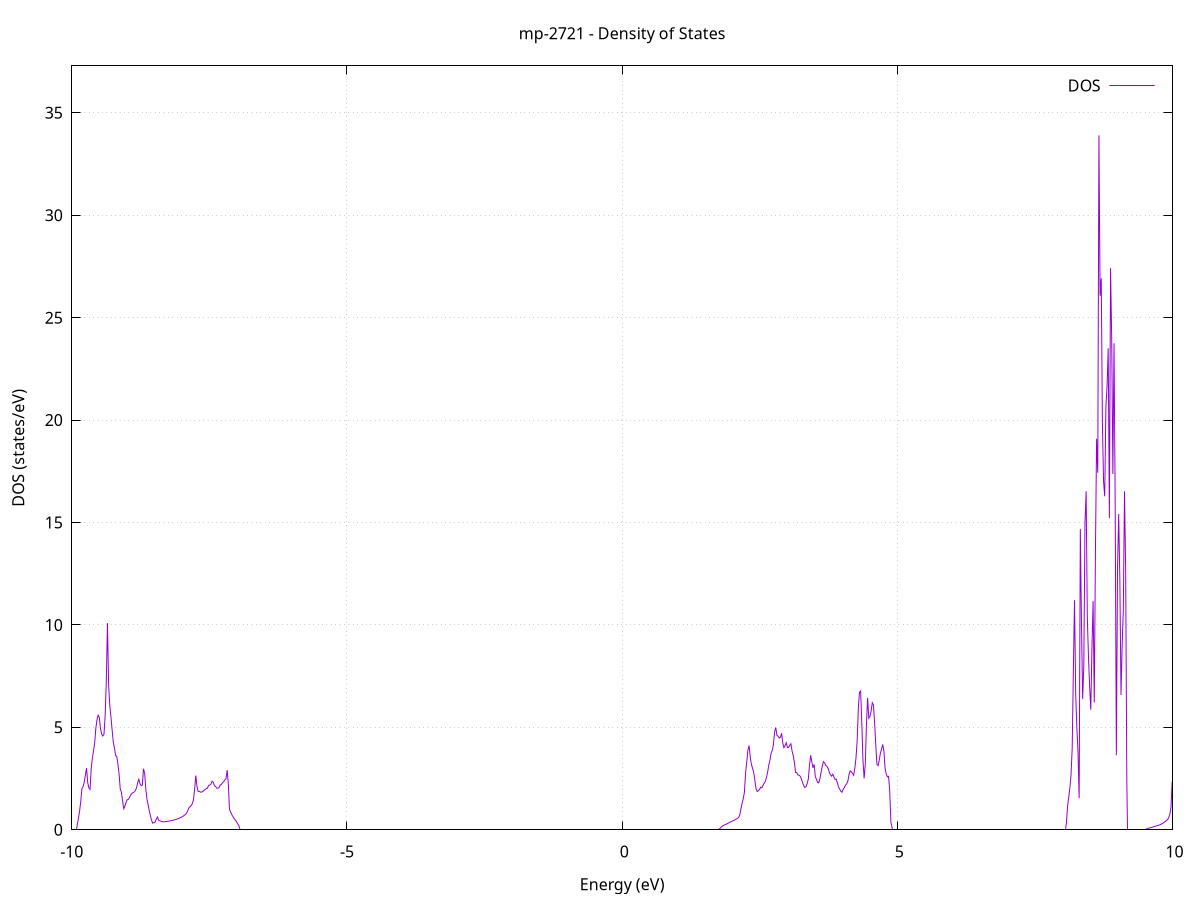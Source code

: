 set title 'mp-2721 - Density of States'
set xlabel 'Energy (eV)'
set ylabel 'DOS (states/eV)'
set grid
set xrange [-10:10]
set yrange [0:37.294]
set xzeroaxis lt -1
set terminal png size 800,600
set output 'mp-2721_dos_gnuplot.png'
plot '-' using 1:2 with lines title 'DOS'
-28.718500 0.000000
-28.697300 0.000000
-28.676200 0.000000
-28.655100 0.000000
-28.634000 0.000000
-28.612900 0.000000
-28.591700 0.000000
-28.570600 0.000000
-28.549500 0.000000
-28.528400 0.000000
-28.507300 0.000000
-28.486100 0.000000
-28.465000 0.000000
-28.443900 0.000000
-28.422800 0.000000
-28.401700 0.000000
-28.380500 0.000000
-28.359400 0.000000
-28.338300 0.000000
-28.317200 0.000000
-28.296100 0.000000
-28.274900 0.000000
-28.253800 0.000000
-28.232700 0.000000
-28.211600 0.000000
-28.190500 0.000000
-28.169300 0.000000
-28.148200 0.000000
-28.127100 0.000000
-28.106000 0.000000
-28.084900 0.000000
-28.063700 0.000000
-28.042600 0.000000
-28.021500 0.000000
-28.000400 0.000000
-27.979300 0.000000
-27.958100 0.000000
-27.937000 0.000000
-27.915900 0.000000
-27.894800 0.000000
-27.873700 0.000000
-27.852600 0.000000
-27.831400 0.000000
-27.810300 0.000000
-27.789200 0.000000
-27.768100 0.000000
-27.747000 0.000000
-27.725800 0.000000
-27.704700 0.000000
-27.683600 0.000000
-27.662500 0.000000
-27.641400 0.000000
-27.620200 0.000000
-27.599100 0.000000
-27.578000 0.000000
-27.556900 0.000000
-27.535800 0.000000
-27.514600 0.000000
-27.493500 0.000000
-27.472400 0.000000
-27.451300 0.000000
-27.430200 0.000000
-27.409000 0.000000
-27.387900 0.000000
-27.366800 0.000000
-27.345700 0.000000
-27.324600 0.000000
-27.303400 0.000000
-27.282300 0.000000
-27.261200 0.000000
-27.240100 0.000000
-27.219000 0.000000
-27.197800 0.000000
-27.176700 0.000000
-27.155600 0.000000
-27.134500 0.000000
-27.113400 0.000000
-27.092200 0.000000
-27.071100 0.000000
-27.050000 0.000000
-27.028900 0.000000
-27.007800 0.000000
-26.986600 0.000000
-26.965500 0.000000
-26.944400 0.000000
-26.923300 0.000000
-26.902200 0.000000
-26.881100 0.000000
-26.859900 0.000000
-26.838800 0.000000
-26.817700 0.000000
-26.796600 0.047100
-26.775500 0.973200
-26.754300 1.505900
-26.733200 2.031900
-26.712100 2.689300
-26.691000 3.229300
-26.669900 3.983300
-26.648700 5.198700
-26.627600 6.918100
-26.606500 10.140100
-26.585400 15.440000
-26.564300 15.684000
-26.543100 21.824300
-26.522000 0.000000
-26.500900 0.000000
-26.479800 0.000000
-26.458700 0.000000
-26.437500 0.000000
-26.416400 0.000000
-26.395300 0.000000
-26.374200 0.000000
-26.353100 0.000000
-26.331900 0.000000
-26.310800 0.000000
-26.289700 0.000000
-26.268600 0.000000
-26.247500 0.000000
-26.226300 0.000000
-26.205200 0.000000
-26.184100 0.000000
-26.163000 0.000000
-26.141900 0.000000
-26.120700 0.000000
-26.099600 0.000000
-26.078500 0.000000
-26.057400 0.000000
-26.036300 0.000000
-26.015100 0.000000
-25.994000 0.000000
-25.972900 0.000000
-25.951800 0.000000
-25.930700 0.000000
-25.909600 0.000000
-25.888400 0.000000
-25.867300 0.000000
-25.846200 0.000000
-25.825100 0.000000
-25.804000 0.000000
-25.782800 0.000000
-25.761700 0.000000
-25.740600 0.000000
-25.719500 0.000000
-25.698400 0.000000
-25.677200 0.000000
-25.656100 0.000000
-25.635000 0.000000
-25.613900 0.000000
-25.592800 0.000000
-25.571600 0.000000
-25.550500 0.000000
-25.529400 0.000000
-25.508300 0.000000
-25.487200 0.000000
-25.466000 0.000000
-25.444900 0.000000
-25.423800 0.000000
-25.402700 0.000000
-25.381600 0.000000
-25.360400 0.000000
-25.339300 0.000000
-25.318200 0.000000
-25.297100 0.000000
-25.276000 0.000000
-25.254800 0.000000
-25.233700 0.000000
-25.212600 0.000000
-25.191500 0.000000
-25.170400 0.000000
-25.149200 0.000000
-25.128100 0.000000
-25.107000 0.000000
-25.085900 0.000000
-25.064800 0.000000
-25.043600 0.000000
-25.022500 0.000000
-25.001400 0.000000
-24.980300 0.000000
-24.959200 0.000000
-24.938100 0.000000
-24.916900 0.000000
-24.895800 0.000000
-24.874700 0.000000
-24.853600 0.000000
-24.832500 0.000000
-24.811300 0.000000
-24.790200 0.000000
-24.769100 0.000000
-24.748000 0.000000
-24.726900 0.000000
-24.705700 0.000000
-24.684600 0.000000
-24.663500 0.000000
-24.642400 0.000000
-24.621300 0.000000
-24.600100 0.000000
-24.579000 0.000000
-24.557900 0.000000
-24.536800 0.000000
-24.515700 0.000000
-24.494500 0.000000
-24.473400 0.000000
-24.452300 0.000000
-24.431200 0.000000
-24.410100 0.000000
-24.388900 0.000000
-24.367800 0.000000
-24.346700 0.000000
-24.325600 0.000000
-24.304500 0.000000
-24.283300 0.000000
-24.262200 0.000000
-24.241100 0.000000
-24.220000 0.000000
-24.198900 0.000000
-24.177700 0.000000
-24.156600 0.000000
-24.135500 0.000000
-24.114400 0.000000
-24.093300 0.000000
-24.072100 0.000000
-24.051000 0.000000
-24.029900 0.000000
-24.008800 0.000000
-23.987700 0.000000
-23.966600 0.000000
-23.945400 0.000000
-23.924300 0.000000
-23.903200 0.000000
-23.882100 0.000000
-23.861000 0.000000
-23.839800 0.000000
-23.818700 0.000000
-23.797600 0.000000
-23.776500 0.000000
-23.755400 0.000000
-23.734200 0.000000
-23.713100 0.000000
-23.692000 0.000000
-23.670900 0.000000
-23.649800 0.000000
-23.628600 0.000000
-23.607500 0.000000
-23.586400 0.000000
-23.565300 0.000000
-23.544200 0.000000
-23.523000 0.000000
-23.501900 0.000000
-23.480800 0.000000
-23.459700 0.000000
-23.438600 0.000000
-23.417400 0.000000
-23.396300 0.000000
-23.375200 0.000000
-23.354100 0.000000
-23.333000 0.000000
-23.311800 0.000000
-23.290700 0.000000
-23.269600 0.000000
-23.248500 0.000000
-23.227400 0.000000
-23.206200 0.000000
-23.185100 0.000000
-23.164000 0.000000
-23.142900 0.000000
-23.121800 0.000000
-23.100600 0.000000
-23.079500 0.000000
-23.058400 0.000000
-23.037300 0.000000
-23.016200 0.000000
-22.995100 0.000000
-22.973900 0.000000
-22.952800 0.000000
-22.931700 0.000000
-22.910600 0.000000
-22.889500 0.000000
-22.868300 0.000000
-22.847200 0.000000
-22.826100 0.000000
-22.805000 0.000000
-22.783900 0.000000
-22.762700 0.000000
-22.741600 0.000000
-22.720500 0.000000
-22.699400 0.000000
-22.678300 0.000000
-22.657100 0.000000
-22.636000 0.000000
-22.614900 0.000000
-22.593800 0.000000
-22.572700 0.000000
-22.551500 0.000000
-22.530400 0.000000
-22.509300 0.000000
-22.488200 0.000000
-22.467100 0.000000
-22.445900 0.000000
-22.424800 0.000000
-22.403700 0.000000
-22.382600 0.000000
-22.361500 0.000000
-22.340300 0.000000
-22.319200 0.000000
-22.298100 0.000000
-22.277000 0.000000
-22.255900 0.000000
-22.234700 0.000000
-22.213600 0.000000
-22.192500 0.000000
-22.171400 0.000000
-22.150300 0.000000
-22.129100 0.000000
-22.108000 0.000000
-22.086900 0.000000
-22.065800 0.000000
-22.044700 0.000000
-22.023600 0.000000
-22.002400 0.000000
-21.981300 0.000000
-21.960200 0.000000
-21.939100 0.000000
-21.918000 0.000000
-21.896800 0.000000
-21.875700 0.000000
-21.854600 0.000000
-21.833500 0.000000
-21.812400 0.000000
-21.791200 0.000000
-21.770100 0.000000
-21.749000 0.000000
-21.727900 0.000000
-21.706800 0.000000
-21.685600 0.000000
-21.664500 0.000000
-21.643400 0.000000
-21.622300 0.000000
-21.601200 0.000000
-21.580000 0.000000
-21.558900 0.000000
-21.537800 0.000000
-21.516700 0.000000
-21.495600 0.000000
-21.474400 0.000000
-21.453300 0.000000
-21.432200 0.000000
-21.411100 0.000000
-21.390000 0.000000
-21.368800 0.000000
-21.347700 0.000000
-21.326600 0.000000
-21.305500 0.000000
-21.284400 0.000000
-21.263200 0.000000
-21.242100 0.000000
-21.221000 0.000000
-21.199900 0.000000
-21.178800 0.000000
-21.157600 0.000000
-21.136500 0.000000
-21.115400 0.000000
-21.094300 0.000000
-21.073200 0.000000
-21.052100 0.000000
-21.030900 0.000000
-21.009800 0.000000
-20.988700 0.000000
-20.967600 0.000000
-20.946500 0.000000
-20.925300 0.000000
-20.904200 0.000000
-20.883100 0.000000
-20.862000 0.000000
-20.840900 0.000000
-20.819700 0.000000
-20.798600 0.000000
-20.777500 0.000000
-20.756400 0.000000
-20.735300 0.000000
-20.714100 0.000000
-20.693000 0.000000
-20.671900 0.000000
-20.650800 0.000000
-20.629700 0.000000
-20.608500 0.000000
-20.587400 0.000000
-20.566300 0.000000
-20.545200 0.000000
-20.524100 0.000000
-20.502900 0.000000
-20.481800 0.000000
-20.460700 0.000000
-20.439600 0.000000
-20.418500 0.000000
-20.397300 0.000000
-20.376200 0.000000
-20.355100 0.000000
-20.334000 0.000000
-20.312900 0.000000
-20.291700 0.000000
-20.270600 0.000000
-20.249500 0.000000
-20.228400 0.000000
-20.207300 0.000000
-20.186100 0.000000
-20.165000 0.000000
-20.143900 0.000000
-20.122800 0.000000
-20.101700 0.000000
-20.080600 0.000000
-20.059400 0.000000
-20.038300 0.000000
-20.017200 0.000000
-19.996100 0.000000
-19.975000 0.000000
-19.953800 0.000000
-19.932700 0.000000
-19.911600 0.000000
-19.890500 0.000000
-19.869400 0.000000
-19.848200 0.000000
-19.827100 0.000000
-19.806000 0.000000
-19.784900 0.000000
-19.763800 0.000000
-19.742600 0.000000
-19.721500 0.000000
-19.700400 0.000000
-19.679300 0.000000
-19.658200 0.000000
-19.637000 0.000000
-19.615900 0.000000
-19.594800 0.000000
-19.573700 0.000000
-19.552600 0.000000
-19.531400 0.000000
-19.510300 0.000000
-19.489200 0.000000
-19.468100 0.000000
-19.447000 0.000000
-19.425800 0.000000
-19.404700 0.000000
-19.383600 0.000000
-19.362500 0.000000
-19.341400 0.000000
-19.320200 0.000000
-19.299100 0.000000
-19.278000 0.000000
-19.256900 0.000000
-19.235800 0.000000
-19.214600 0.000000
-19.193500 0.000000
-19.172400 0.000000
-19.151300 0.000000
-19.130200 0.000000
-19.109100 0.000000
-19.087900 0.000000
-19.066800 0.000000
-19.045700 0.000000
-19.024600 0.000000
-19.003500 0.000000
-18.982300 0.000000
-18.961200 0.000000
-18.940100 0.000000
-18.919000 0.000000
-18.897900 0.000000
-18.876700 0.000000
-18.855600 0.000000
-18.834500 0.000000
-18.813400 0.000000
-18.792300 0.000000
-18.771100 0.000000
-18.750000 0.000000
-18.728900 0.000000
-18.707800 0.000000
-18.686700 0.000000
-18.665500 0.000000
-18.644400 0.000000
-18.623300 0.000000
-18.602200 0.000000
-18.581100 0.000000
-18.559900 0.000000
-18.538800 0.000000
-18.517700 0.000000
-18.496600 0.000000
-18.475500 0.000000
-18.454300 0.000000
-18.433200 0.000000
-18.412100 0.000000
-18.391000 0.000000
-18.369900 0.000000
-18.348700 0.000000
-18.327600 0.000000
-18.306500 0.000000
-18.285400 0.000000
-18.264300 0.000000
-18.243100 0.000000
-18.222000 0.000000
-18.200900 0.000000
-18.179800 0.000000
-18.158700 0.000000
-18.137600 0.000000
-18.116400 0.000000
-18.095300 0.000000
-18.074200 0.000000
-18.053100 0.000000
-18.032000 0.000000
-18.010800 0.000000
-17.989700 0.000000
-17.968600 0.000000
-17.947500 0.000000
-17.926400 0.000000
-17.905200 0.000000
-17.884100 0.000000
-17.863000 0.000000
-17.841900 0.000000
-17.820800 0.000000
-17.799600 0.000000
-17.778500 0.000000
-17.757400 0.000000
-17.736300 0.000000
-17.715200 0.000000
-17.694000 0.000000
-17.672900 0.000000
-17.651800 0.000000
-17.630700 0.000000
-17.609600 0.000000
-17.588400 0.000000
-17.567300 0.000000
-17.546200 0.000000
-17.525100 0.000000
-17.504000 0.000000
-17.482800 0.000000
-17.461700 0.000000
-17.440600 0.000000
-17.419500 0.000000
-17.398400 0.000000
-17.377200 0.000000
-17.356100 0.000000
-17.335000 0.000000
-17.313900 0.000000
-17.292800 0.000000
-17.271600 0.000000
-17.250500 0.000000
-17.229400 0.000000
-17.208300 0.000000
-17.187200 0.000000
-17.166100 0.000000
-17.144900 0.000000
-17.123800 0.000000
-17.102700 0.000000
-17.081600 0.000000
-17.060500 0.000000
-17.039300 0.000000
-17.018200 0.000000
-16.997100 0.000000
-16.976000 0.000000
-16.954900 0.000000
-16.933700 0.000000
-16.912600 0.000000
-16.891500 0.000000
-16.870400 0.000000
-16.849300 0.000000
-16.828100 0.000000
-16.807000 0.000000
-16.785900 0.000000
-16.764800 0.000000
-16.743700 0.000000
-16.722500 0.000000
-16.701400 0.000000
-16.680300 0.000000
-16.659200 0.000000
-16.638100 0.000000
-16.616900 0.000000
-16.595800 0.000000
-16.574700 0.000000
-16.553600 0.000000
-16.532500 0.000000
-16.511300 0.000000
-16.490200 0.000000
-16.469100 0.000000
-16.448000 0.000000
-16.426900 0.000000
-16.405700 0.000000
-16.384600 0.000000
-16.363500 0.000000
-16.342400 0.000000
-16.321300 0.000000
-16.300100 0.000000
-16.279000 0.000000
-16.257900 0.000000
-16.236800 0.000000
-16.215700 0.000000
-16.194600 0.000000
-16.173400 0.000000
-16.152300 0.000000
-16.131200 0.000000
-16.110100 0.000000
-16.089000 0.000000
-16.067800 0.000000
-16.046700 0.000000
-16.025600 0.000000
-16.004500 0.000000
-15.983400 0.000000
-15.962200 0.000000
-15.941100 0.000000
-15.920000 0.000000
-15.898900 0.000000
-15.877800 0.000000
-15.856600 0.000000
-15.835500 0.000000
-15.814400 0.000000
-15.793300 0.000000
-15.772200 0.000000
-15.751000 0.000000
-15.729900 0.000000
-15.708800 0.000000
-15.687700 0.000000
-15.666600 0.000000
-15.645400 0.000000
-15.624300 0.000000
-15.603200 0.000000
-15.582100 0.000000
-15.561000 0.000000
-15.539800 0.000000
-15.518700 0.000000
-15.497600 0.000000
-15.476500 0.000000
-15.455400 0.000000
-15.434200 0.000000
-15.413100 0.000000
-15.392000 0.000000
-15.370900 0.000000
-15.349800 0.000000
-15.328600 0.000000
-15.307500 0.000000
-15.286400 0.000000
-15.265300 0.000000
-15.244200 0.000000
-15.223100 0.000000
-15.201900 0.000000
-15.180800 0.000000
-15.159700 0.000000
-15.138600 0.000000
-15.117500 0.000000
-15.096300 0.000000
-15.075200 0.000000
-15.054100 0.000000
-15.033000 0.000000
-15.011900 0.000000
-14.990700 0.000000
-14.969600 0.000000
-14.948500 0.000000
-14.927400 0.000000
-14.906300 0.000000
-14.885100 0.000000
-14.864000 0.000000
-14.842900 0.000000
-14.821800 0.000000
-14.800700 0.000000
-14.779500 0.000000
-14.758400 0.000000
-14.737300 0.000000
-14.716200 0.000000
-14.695100 0.000000
-14.673900 0.000000
-14.652800 0.000000
-14.631700 0.000000
-14.610600 0.000000
-14.589500 0.000000
-14.568300 0.000000
-14.547200 0.000000
-14.526100 0.000000
-14.505000 0.000000
-14.483900 0.000000
-14.462700 0.000000
-14.441600 0.000000
-14.420500 0.000000
-14.399400 0.000000
-14.378300 0.000000
-14.357100 0.000000
-14.336000 0.000000
-14.314900 0.000000
-14.293800 0.000000
-14.272700 0.000000
-14.251600 0.000000
-14.230400 0.000000
-14.209300 0.000000
-14.188200 0.000000
-14.167100 0.000000
-14.146000 0.000000
-14.124800 0.000000
-14.103700 0.000000
-14.082600 0.000000
-14.061500 0.000000
-14.040400 0.000000
-14.019200 0.000000
-13.998100 0.000000
-13.977000 0.000000
-13.955900 0.000000
-13.934800 0.000000
-13.913600 0.000000
-13.892500 0.000000
-13.871400 0.000000
-13.850300 0.000000
-13.829200 0.000000
-13.808000 0.000000
-13.786900 0.000000
-13.765800 0.000000
-13.744700 0.000000
-13.723600 0.000000
-13.702400 0.000000
-13.681300 0.000000
-13.660200 0.000000
-13.639100 0.000000
-13.618000 0.000000
-13.596800 0.000000
-13.575700 0.000000
-13.554600 0.000000
-13.533500 0.000000
-13.512400 0.000000
-13.491200 0.000000
-13.470100 0.000000
-13.449000 0.000000
-13.427900 0.000000
-13.406800 0.000000
-13.385600 0.000000
-13.364500 0.000000
-13.343400 0.000000
-13.322300 0.000000
-13.301200 0.000000
-13.280100 0.000000
-13.258900 0.000000
-13.237800 0.000000
-13.216700 0.000000
-13.195600 0.000000
-13.174500 0.000000
-13.153300 0.000000
-13.132200 0.000000
-13.111100 0.000000
-13.090000 0.000000
-13.068900 0.000000
-13.047700 0.000000
-13.026600 0.000000
-13.005500 0.397900
-12.984400 0.668100
-12.963300 0.891800
-12.942100 1.112300
-12.921000 1.419000
-12.899900 1.754600
-12.878800 2.357200
-12.857700 2.907900
-12.836500 2.681500
-12.815400 2.867500
-12.794300 3.668200
-12.773200 4.615700
-12.752100 2.884400
-12.730900 3.521600
-12.709800 5.234400
-12.688700 4.764700
-12.667600 3.884300
-12.646500 3.226100
-12.625300 2.819800
-12.604200 2.590400
-12.583100 2.430100
-12.562000 2.349100
-12.540900 2.272000
-12.519700 2.317200
-12.498600 3.643500
-12.477500 1.975900
-12.456400 1.645500
-12.435300 1.376000
-12.414100 1.232200
-12.393000 1.093600
-12.371900 0.986600
-12.350800 0.894900
-12.329700 0.827400
-12.308600 0.739100
-12.287400 0.669200
-12.266300 0.560200
-12.245200 0.520000
-12.224100 0.501000
-12.203000 0.482300
-12.181800 0.464300
-12.160700 0.453200
-12.139600 0.442900
-12.118500 0.431400
-12.097400 0.419200
-12.076200 0.404400
-12.055100 0.390000
-12.034000 0.377900
-12.012900 0.366500
-11.991800 0.355200
-11.970600 0.344800
-11.949500 0.334600
-11.928400 0.327500
-11.907300 0.321700
-11.886200 0.315800
-11.865000 0.309700
-11.843900 0.303200
-11.822800 0.295000
-11.801700 0.285800
-11.780600 0.277600
-11.759400 0.270100
-11.738300 0.263000
-11.717200 0.256000
-11.696100 0.248600
-11.675000 0.242800
-11.653800 0.239000
-11.632700 0.235200
-11.611600 0.231100
-11.590500 0.227000
-11.569400 0.222700
-11.548200 0.218300
-11.527100 0.213500
-11.506000 0.208100
-11.484900 0.203000
-11.463800 0.198000
-11.442600 0.193200
-11.421500 0.188400
-11.400400 0.183000
-11.379300 0.179500
-11.358200 0.176200
-11.337100 0.172800
-11.315900 0.169700
-11.294800 0.168000
-11.273700 0.412300
-11.252600 0.510400
-11.231500 0.668200
-11.210300 0.950600
-11.189200 1.615500
-11.168100 1.828800
-11.147000 1.881000
-11.125900 1.872200
-11.104700 1.813200
-11.083600 1.744900
-11.062500 1.708800
-11.041400 1.695400
-11.020300 1.679700
-10.999100 1.655400
-10.978000 1.660000
-10.956900 1.667200
-10.935800 1.672700
-10.914700 1.729800
-10.893500 1.984300
-10.872400 2.343300
-10.851300 2.263800
-10.830200 1.941400
-10.809100 1.708500
-10.787900 1.561800
-10.766800 1.418900
-10.745700 1.264100
-10.724600 1.121500
-10.703500 1.019100
-10.682300 0.881200
-10.661200 0.771900
-10.640100 0.682700
-10.619000 0.616000
-10.597900 0.559600
-10.576700 0.505100
-10.555600 0.452900
-10.534500 0.403400
-10.513400 0.377500
-10.492300 0.342300
-10.471100 0.298600
-10.450000 0.229700
-10.428900 0.164600
-10.407800 0.091400
-10.386700 0.036900
-10.365600 0.001100
-10.344400 0.000000
-10.323300 0.000000
-10.302200 0.000000
-10.281100 0.000000
-10.260000 0.000000
-10.238800 0.000000
-10.217700 0.000000
-10.196600 0.000000
-10.175500 0.000000
-10.154400 0.000000
-10.133200 0.000000
-10.112100 0.000000
-10.091000 0.000000
-10.069900 0.000000
-10.048800 0.000000
-10.027600 0.000000
-10.006500 0.000000
-9.985400 0.000000
-9.964300 0.000000
-9.943200 0.000000
-9.922000 0.000000
-9.900900 0.245500
-9.879800 0.540000
-9.858700 0.905500
-9.837600 1.372300
-9.816400 2.004500
-9.795300 2.103200
-9.774200 2.324500
-9.753100 2.655500
-9.732000 3.016900
-9.710800 2.302500
-9.689700 2.041900
-9.668600 1.974200
-9.647500 2.992900
-9.626400 3.494800
-9.605200 3.863700
-9.584100 4.250800
-9.563000 4.955000
-9.541900 5.372600
-9.520800 5.594100
-9.499600 5.476500
-9.478500 4.931700
-9.457400 4.676200
-9.436300 4.578700
-9.415200 4.658400
-9.394100 5.556700
-9.372900 7.270000
-9.351800 10.093100
-9.330700 7.086000
-9.309600 6.056400
-9.288500 5.501200
-9.267300 4.880800
-9.246200 4.273200
-9.225100 4.001300
-9.204000 3.622100
-9.182900 3.588100
-9.161700 3.199100
-9.140600 2.727500
-9.119500 1.992300
-9.098400 1.842700
-9.077300 1.413500
-9.056100 1.027400
-9.035000 1.156200
-9.013900 1.344400
-8.992800 1.465400
-8.971700 1.488900
-8.950500 1.577100
-8.929400 1.704200
-8.908300 1.768700
-8.887200 1.813000
-8.866100 1.844400
-8.844900 1.914400
-8.823800 2.042700
-8.802700 2.302900
-8.781600 2.473000
-8.760500 2.246900
-8.739300 2.154600
-8.718200 2.179600
-8.697100 2.979200
-8.676000 2.755300
-8.654900 1.982500
-8.633700 1.479300
-8.612600 1.214700
-8.591500 0.917600
-8.570400 0.673800
-8.549300 0.454600
-8.528200 0.321200
-8.507000 0.350800
-8.485900 0.379700
-8.464800 0.521200
-8.443700 0.621900
-8.422600 0.471500
-8.401400 0.439400
-8.380300 0.422800
-8.359200 0.393300
-8.338100 0.390200
-8.317000 0.391200
-8.295800 0.397700
-8.274700 0.407400
-8.253600 0.416500
-8.232500 0.426500
-8.211400 0.437100
-8.190200 0.446200
-8.169100 0.460300
-8.148000 0.475700
-8.126900 0.492500
-8.105800 0.509500
-8.084600 0.525900
-8.063500 0.549100
-8.042400 0.572600
-8.021300 0.596600
-8.000200 0.623500
-7.979000 0.660200
-7.957900 0.701700
-7.936800 0.747300
-7.915700 0.804500
-7.894600 0.914000
-7.873400 1.065500
-7.852300 1.123300
-7.831200 1.184500
-7.810100 1.266500
-7.789000 1.471700
-7.767800 1.985400
-7.746700 2.648200
-7.725600 2.127700
-7.704500 1.870600
-7.683400 1.875900
-7.662200 1.838700
-7.641100 1.837300
-7.620000 1.872100
-7.598900 1.922100
-7.577800 1.971200
-7.556700 2.003800
-7.535500 2.027500
-7.514400 2.160300
-7.493300 2.185600
-7.472200 2.224900
-7.451100 2.372900
-7.429900 2.320800
-7.408800 2.152100
-7.387700 2.118500
-7.366600 2.028400
-7.345500 2.038800
-7.324300 2.052400
-7.303200 2.192200
-7.282100 2.211100
-7.261000 2.301600
-7.239900 2.355100
-7.218700 2.427100
-7.197600 2.496900
-7.176500 2.917200
-7.155400 2.211600
-7.134300 1.000400
-7.113100 0.858800
-7.092000 0.735500
-7.070900 0.632500
-7.049800 0.548100
-7.028700 0.473600
-7.007500 0.395300
-6.986400 0.296000
-6.965300 0.214300
-6.944200 0.019600
-6.923100 0.000000
-6.901900 0.000000
-6.880800 0.000000
-6.859700 0.000000
-6.838600 0.000000
-6.817500 0.000000
-6.796300 0.000000
-6.775200 0.000000
-6.754100 0.000000
-6.733000 0.000000
-6.711900 0.000000
-6.690700 0.000000
-6.669600 0.000000
-6.648500 0.000000
-6.627400 0.000000
-6.606300 0.000000
-6.585200 0.000000
-6.564000 0.000000
-6.542900 0.000000
-6.521800 0.000000
-6.500700 0.000000
-6.479600 0.000000
-6.458400 0.000000
-6.437300 0.000000
-6.416200 0.000000
-6.395100 0.000000
-6.374000 0.000000
-6.352800 0.000000
-6.331700 0.000000
-6.310600 0.000000
-6.289500 0.000000
-6.268400 0.000000
-6.247200 0.000000
-6.226100 0.000000
-6.205000 0.000000
-6.183900 0.000000
-6.162800 0.000000
-6.141600 0.000000
-6.120500 0.000000
-6.099400 0.000000
-6.078300 0.000000
-6.057200 0.000000
-6.036000 0.000000
-6.014900 0.000000
-5.993800 0.000000
-5.972700 0.000000
-5.951600 0.000000
-5.930400 0.000000
-5.909300 0.000000
-5.888200 0.000000
-5.867100 0.000000
-5.846000 0.000000
-5.824800 0.000000
-5.803700 0.000000
-5.782600 0.000000
-5.761500 0.000000
-5.740400 0.000000
-5.719200 0.000000
-5.698100 0.000000
-5.677000 0.000000
-5.655900 0.000000
-5.634800 0.000000
-5.613700 0.000000
-5.592500 0.000000
-5.571400 0.000000
-5.550300 0.000000
-5.529200 0.000000
-5.508100 0.000000
-5.486900 0.000000
-5.465800 0.000000
-5.444700 0.000000
-5.423600 0.000000
-5.402500 0.000000
-5.381300 0.000000
-5.360200 0.000000
-5.339100 0.000000
-5.318000 0.000000
-5.296900 0.000000
-5.275700 0.000000
-5.254600 0.000000
-5.233500 0.000000
-5.212400 0.000000
-5.191300 0.000000
-5.170100 0.000000
-5.149000 0.000000
-5.127900 0.000000
-5.106800 0.000000
-5.085700 0.000000
-5.064500 0.000000
-5.043400 0.000000
-5.022300 0.000000
-5.001200 0.000000
-4.980100 0.000000
-4.958900 0.000000
-4.937800 0.000000
-4.916700 0.000000
-4.895600 0.000000
-4.874500 0.000000
-4.853300 0.000000
-4.832200 0.000000
-4.811100 0.000000
-4.790000 0.000000
-4.768900 0.000000
-4.747700 0.000000
-4.726600 0.000000
-4.705500 0.000000
-4.684400 0.000000
-4.663300 0.000000
-4.642200 0.000000
-4.621000 0.000000
-4.599900 0.000000
-4.578800 0.000000
-4.557700 0.000000
-4.536600 0.000000
-4.515400 0.000000
-4.494300 0.000000
-4.473200 0.000000
-4.452100 0.000000
-4.431000 0.000000
-4.409800 0.000000
-4.388700 0.000000
-4.367600 0.000000
-4.346500 0.000000
-4.325400 0.000000
-4.304200 0.000000
-4.283100 0.000000
-4.262000 0.000000
-4.240900 0.000000
-4.219800 0.000000
-4.198600 0.000000
-4.177500 0.000000
-4.156400 0.000000
-4.135300 0.000000
-4.114200 0.000000
-4.093000 0.000000
-4.071900 0.000000
-4.050800 0.000000
-4.029700 0.000000
-4.008600 0.000000
-3.987400 0.000000
-3.966300 0.000000
-3.945200 0.000000
-3.924100 0.000000
-3.903000 0.000000
-3.881800 0.000000
-3.860700 0.000000
-3.839600 0.000000
-3.818500 0.000000
-3.797400 0.000000
-3.776200 0.000000
-3.755100 0.000000
-3.734000 0.000000
-3.712900 0.000000
-3.691800 0.000000
-3.670700 0.000000
-3.649500 0.000000
-3.628400 0.000000
-3.607300 0.000000
-3.586200 0.000000
-3.565100 0.000000
-3.543900 0.000000
-3.522800 0.000000
-3.501700 0.000000
-3.480600 0.000000
-3.459500 0.000000
-3.438300 0.000000
-3.417200 0.000000
-3.396100 0.000000
-3.375000 0.000000
-3.353900 0.000000
-3.332700 0.000000
-3.311600 0.000000
-3.290500 0.000000
-3.269400 0.000000
-3.248300 0.000000
-3.227100 0.000000
-3.206000 0.000000
-3.184900 0.000000
-3.163800 0.000000
-3.142700 0.000000
-3.121500 0.000000
-3.100400 0.000000
-3.079300 0.000000
-3.058200 0.000000
-3.037100 0.000000
-3.015900 0.000000
-2.994800 0.000000
-2.973700 0.000000
-2.952600 0.000000
-2.931500 0.000000
-2.910300 0.000000
-2.889200 0.000000
-2.868100 0.000000
-2.847000 0.000000
-2.825900 0.000000
-2.804700 0.000000
-2.783600 0.000000
-2.762500 0.000000
-2.741400 0.000000
-2.720300 0.000000
-2.699200 0.000000
-2.678000 0.000000
-2.656900 0.000000
-2.635800 0.000000
-2.614700 0.000000
-2.593600 0.000000
-2.572400 0.000000
-2.551300 0.000000
-2.530200 0.000000
-2.509100 0.000000
-2.488000 0.000000
-2.466800 0.000000
-2.445700 0.000000
-2.424600 0.000000
-2.403500 0.000000
-2.382400 0.000000
-2.361200 0.000000
-2.340100 0.000000
-2.319000 0.000000
-2.297900 0.000000
-2.276800 0.000000
-2.255600 0.000000
-2.234500 0.000000
-2.213400 0.000000
-2.192300 0.000000
-2.171200 0.000000
-2.150000 0.000000
-2.128900 0.000000
-2.107800 0.000000
-2.086700 0.000000
-2.065600 0.000000
-2.044400 0.000000
-2.023300 0.000000
-2.002200 0.000000
-1.981100 0.000000
-1.960000 0.000000
-1.938800 0.000000
-1.917700 0.000000
-1.896600 0.000000
-1.875500 0.000000
-1.854400 0.000000
-1.833200 0.000000
-1.812100 0.000000
-1.791000 0.000000
-1.769900 0.000000
-1.748800 0.000000
-1.727700 0.000000
-1.706500 0.000000
-1.685400 0.000000
-1.664300 0.000000
-1.643200 0.000000
-1.622100 0.000000
-1.600900 0.000000
-1.579800 0.000000
-1.558700 0.000000
-1.537600 0.000000
-1.516500 0.000000
-1.495300 0.000000
-1.474200 0.000000
-1.453100 0.000000
-1.432000 0.000000
-1.410900 0.000000
-1.389700 0.000000
-1.368600 0.000000
-1.347500 0.000000
-1.326400 0.000000
-1.305300 0.000000
-1.284100 0.000000
-1.263000 0.000000
-1.241900 0.000000
-1.220800 0.000000
-1.199700 0.000000
-1.178500 0.000000
-1.157400 0.000000
-1.136300 0.000000
-1.115200 0.000000
-1.094100 0.000000
-1.072900 0.000000
-1.051800 0.000000
-1.030700 0.000000
-1.009600 0.000000
-0.988500 0.000000
-0.967300 0.000000
-0.946200 0.000000
-0.925100 0.000000
-0.904000 0.000000
-0.882900 0.000000
-0.861700 0.000000
-0.840600 0.000000
-0.819500 0.000000
-0.798400 0.000000
-0.777300 0.000000
-0.756200 0.000000
-0.735000 0.000000
-0.713900 0.000000
-0.692800 0.000000
-0.671700 0.000000
-0.650600 0.000000
-0.629400 0.000000
-0.608300 0.000000
-0.587200 0.000000
-0.566100 0.000000
-0.545000 0.000000
-0.523800 0.000000
-0.502700 0.000000
-0.481600 0.000000
-0.460500 0.000000
-0.439400 0.000000
-0.418200 0.000000
-0.397100 0.000000
-0.376000 0.000000
-0.354900 0.000000
-0.333800 0.000000
-0.312600 0.000000
-0.291500 0.000000
-0.270400 0.000000
-0.249300 0.000000
-0.228200 0.000000
-0.207000 0.000000
-0.185900 0.000000
-0.164800 0.000000
-0.143700 0.000000
-0.122600 0.000000
-0.101400 0.000000
-0.080300 0.000000
-0.059200 0.000000
-0.038100 0.000000
-0.017000 0.000000
0.004200 0.000000
0.025300 0.000000
0.046400 0.000000
0.067500 0.000000
0.088600 0.000000
0.109800 0.000000
0.130900 0.000000
0.152000 0.000000
0.173100 0.000000
0.194200 0.000000
0.215300 0.000000
0.236500 0.000000
0.257600 0.000000
0.278700 0.000000
0.299800 0.000000
0.320900 0.000000
0.342100 0.000000
0.363200 0.000000
0.384300 0.000000
0.405400 0.000000
0.426500 0.000000
0.447700 0.000000
0.468800 0.000000
0.489900 0.000000
0.511000 0.000000
0.532100 0.000000
0.553300 0.000000
0.574400 0.000000
0.595500 0.000000
0.616600 0.000000
0.637700 0.000000
0.658900 0.000000
0.680000 0.000000
0.701100 0.000000
0.722200 0.000000
0.743300 0.000000
0.764500 0.000000
0.785600 0.000000
0.806700 0.000000
0.827800 0.000000
0.848900 0.000000
0.870100 0.000000
0.891200 0.000000
0.912300 0.000000
0.933400 0.000000
0.954500 0.000000
0.975700 0.000000
0.996800 0.000000
1.017900 0.000000
1.039000 0.000000
1.060100 0.000000
1.081300 0.000000
1.102400 0.000000
1.123500 0.000000
1.144600 0.000000
1.165700 0.000000
1.186800 0.000000
1.208000 0.000000
1.229100 0.000000
1.250200 0.000000
1.271300 0.000000
1.292400 0.000000
1.313600 0.000000
1.334700 0.000000
1.355800 0.000000
1.376900 0.000000
1.398000 0.000000
1.419200 0.000000
1.440300 0.000000
1.461400 0.000000
1.482500 0.000000
1.503600 0.000000
1.524800 0.000000
1.545900 0.000000
1.567000 0.000000
1.588100 0.000000
1.609200 0.000000
1.630400 0.000000
1.651500 0.000000
1.672600 0.000000
1.693700 0.000000
1.714800 0.000000
1.736000 0.000000
1.757100 0.000000
1.778200 0.065400
1.799300 0.130900
1.820400 0.177300
1.841600 0.212400
1.862700 0.236500
1.883800 0.261200
1.904900 0.291000
1.926000 0.322700
1.947200 0.356100
1.968300 0.384800
1.989400 0.406200
2.010500 0.434100
2.031600 0.461600
2.052800 0.492300
2.073900 0.523800
2.095000 0.557900
2.116100 0.598600
2.137200 0.717800
2.158300 1.027400
2.179500 1.295000
2.200600 1.518400
2.221700 1.838400
2.242800 2.768100
2.263900 3.309100
2.285100 3.884100
2.306200 4.114300
2.327300 3.567000
2.348400 3.196800
2.369500 3.000500
2.390700 2.797400
2.411800 2.402800
2.432900 2.003900
2.454000 1.865700
2.475100 1.907500
2.496300 1.963800
2.517400 2.081400
2.538500 2.051100
2.559600 2.168300
2.580700 2.276000
2.601900 2.354400
2.623000 2.558900
2.644100 2.824500
2.665200 3.169500
2.686300 3.400600
2.707500 3.752300
2.728600 3.875900
2.749700 4.179300
2.770800 4.797600
2.791900 4.989200
2.813100 4.604700
2.834200 4.570700
2.855300 4.481200
2.876400 4.515200
2.897500 4.712300
2.918700 4.226100
2.939800 4.010100
2.960900 4.111300
2.982000 4.251300
3.003100 4.013500
3.024300 4.013900
3.045400 4.120600
3.066500 4.200200
3.087600 3.841100
3.108700 3.624300
3.129800 3.292700
3.151000 2.797400
3.172100 2.789900
3.193200 2.673800
3.214300 2.666000
3.235400 2.613700
3.256600 2.487000
3.277700 2.314400
3.298800 2.156900
3.319900 2.061500
3.341000 2.102100
3.362200 2.250900
3.383300 2.485800
3.404400 3.167600
3.425500 3.640900
3.446600 3.308300
3.467800 3.024300
3.488900 3.195400
3.510000 2.584200
3.531100 2.468700
3.552200 2.308200
3.573400 2.290100
3.594500 2.509000
3.615600 2.815500
3.636700 3.121400
3.657800 3.326900
3.679000 3.262600
3.700100 3.143000
3.721200 3.100200
3.742300 2.991900
3.763400 2.811100
3.784600 2.687300
3.805700 2.617000
3.826800 2.710500
3.847900 2.584400
3.869000 2.457600
3.890200 2.473300
3.911300 2.279700
3.932400 2.081000
3.953500 1.979000
3.974600 1.874500
3.995800 1.832200
4.016900 1.981300
4.038000 2.058900
4.059100 2.181400
4.080200 2.246800
4.101300 2.377700
4.122500 2.696200
4.143600 2.871500
4.164700 2.827800
4.185800 2.751700
4.206900 2.660600
4.228100 3.011200
4.249200 3.512800
4.270300 4.346200
4.291400 5.928900
4.312500 6.706300
4.333700 6.779500
4.354800 5.181200
4.375900 3.385400
4.397000 2.510400
4.418100 3.197200
4.439300 5.164600
4.460400 6.442500
4.481500 5.446100
4.502600 5.535000
4.523700 5.778800
4.544900 6.203800
4.566000 6.095000
4.587100 5.234400
4.608200 4.149800
4.629300 3.196100
4.650500 3.130400
4.671600 3.403100
4.692700 3.747800
4.713800 3.944900
4.734900 4.162300
4.756100 3.846200
4.777200 3.009800
4.798300 2.715200
4.819400 2.582000
4.840500 2.609900
4.861700 1.926600
4.882800 0.377000
4.903900 0.000000
4.925000 0.000000
4.946100 0.000000
4.967300 0.000000
4.988400 0.000000
5.009500 0.000000
5.030600 0.000000
5.051700 0.000000
5.072800 0.000000
5.094000 0.000000
5.115100 0.000000
5.136200 0.000000
5.157300 0.000000
5.178400 0.000000
5.199600 0.000000
5.220700 0.000000
5.241800 0.000000
5.262900 0.000000
5.284000 0.000000
5.305200 0.000000
5.326300 0.000000
5.347400 0.000000
5.368500 0.000000
5.389600 0.000000
5.410800 0.000000
5.431900 0.000000
5.453000 0.000000
5.474100 0.000000
5.495200 0.000000
5.516400 0.000000
5.537500 0.000000
5.558600 0.000000
5.579700 0.000000
5.600800 0.000000
5.622000 0.000000
5.643100 0.000000
5.664200 0.000000
5.685300 0.000000
5.706400 0.000000
5.727600 0.000000
5.748700 0.000000
5.769800 0.000000
5.790900 0.000000
5.812000 0.000000
5.833200 0.000000
5.854300 0.000000
5.875400 0.000000
5.896500 0.000000
5.917600 0.000000
5.938800 0.000000
5.959900 0.000000
5.981000 0.000000
6.002100 0.000000
6.023200 0.000000
6.044300 0.000000
6.065500 0.000000
6.086600 0.000000
6.107700 0.000000
6.128800 0.000000
6.149900 0.000000
6.171100 0.000000
6.192200 0.000000
6.213300 0.000000
6.234400 0.000000
6.255500 0.000000
6.276700 0.000000
6.297800 0.000000
6.318900 0.000000
6.340000 0.000000
6.361100 0.000000
6.382300 0.000000
6.403400 0.000000
6.424500 0.000000
6.445600 0.000000
6.466700 0.000000
6.487900 0.000000
6.509000 0.000000
6.530100 0.000000
6.551200 0.000000
6.572300 0.000000
6.593500 0.000000
6.614600 0.000000
6.635700 0.000000
6.656800 0.000000
6.677900 0.000000
6.699100 0.000000
6.720200 0.000000
6.741300 0.000000
6.762400 0.000000
6.783500 0.000000
6.804700 0.000000
6.825800 0.000000
6.846900 0.000000
6.868000 0.000000
6.889100 0.000000
6.910300 0.000000
6.931400 0.000000
6.952500 0.000000
6.973600 0.000000
6.994700 0.000000
7.015800 0.000000
7.037000 0.000000
7.058100 0.000000
7.079200 0.000000
7.100300 0.000000
7.121400 0.000000
7.142600 0.000000
7.163700 0.000000
7.184800 0.000000
7.205900 0.000000
7.227000 0.000000
7.248200 0.000000
7.269300 0.000000
7.290400 0.000000
7.311500 0.000000
7.332600 0.000000
7.353800 0.000000
7.374900 0.000000
7.396000 0.000000
7.417100 0.000000
7.438200 0.000000
7.459400 0.000000
7.480500 0.000000
7.501600 0.000000
7.522700 0.000000
7.543800 0.000000
7.565000 0.000000
7.586100 0.000000
7.607200 0.000000
7.628300 0.000000
7.649400 0.000000
7.670600 0.000000
7.691700 0.000000
7.712800 0.000000
7.733900 0.000000
7.755000 0.000000
7.776200 0.000000
7.797300 0.000000
7.818400 0.000000
7.839500 0.000000
7.860600 0.000000
7.881800 0.000000
7.902900 0.000000
7.924000 0.000000
7.945100 0.000000
7.966200 0.000000
7.987300 0.000000
8.008500 0.000000
8.029600 0.000000
8.050700 0.000000
8.071800 0.318300
8.092900 1.141900
8.114100 1.572500
8.135200 2.054600
8.156300 2.668600
8.177400 3.973100
8.198500 7.743500
8.219700 11.206000
8.240800 6.692800
8.261900 4.981100
8.283000 3.804300
8.304100 1.541400
8.325300 14.685600
8.346400 10.052400
8.367500 6.380700
8.388600 8.040100
8.409700 14.947700
8.430900 16.527700
8.452000 10.407400
8.473100 8.445500
8.494200 7.017200
8.515300 5.858800
8.536500 8.879800
8.557600 11.159800
8.578700 6.216900
8.599800 13.530300
8.620900 19.089200
8.642100 17.427500
8.663200 33.903900
8.684300 26.065100
8.705400 26.924500
8.726500 19.812500
8.747700 16.989400
8.768800 16.280300
8.789900 20.670000
8.811000 21.667700
8.832100 23.503700
8.853300 15.216600
8.874400 27.419300
8.895500 23.942900
8.916600 17.365500
8.937700 23.753900
8.958800 15.832900
8.980000 3.640600
9.001100 12.721200
9.022200 15.413600
9.043300 12.209500
9.064400 6.580500
9.085600 9.059400
9.106700 10.775900
9.127800 16.524400
9.148900 12.723100
9.170000 2.352800
9.191200 0.000000
9.212300 0.000000
9.233400 0.000000
9.254500 0.000000
9.275600 0.000000
9.296800 0.000000
9.317900 0.000000
9.339000 0.000000
9.360100 0.000000
9.381200 0.000000
9.402400 0.000000
9.423500 0.000000
9.444600 0.000000
9.465700 0.000000
9.486800 0.000000
9.508000 0.017500
9.529100 0.042000
9.550200 0.069400
9.571300 0.077900
9.592400 0.094300
9.613600 0.111000
9.634700 0.127800
9.655800 0.145300
9.676900 0.164100
9.698000 0.180800
9.719200 0.198300
9.740300 0.216000
9.761400 0.234300
9.782500 0.259100
9.803600 0.287200
9.824800 0.320300
9.845900 0.361900
9.867000 0.404300
9.888100 0.444400
9.909200 0.493900
9.930300 0.585300
9.951500 0.750100
9.972600 1.103200
9.993700 2.351700
10.014800 1.630500
10.035900 1.491400
10.057100 1.444300
10.078200 1.371000
10.099300 1.269100
10.120400 1.222800
10.141500 1.201400
10.162700 1.195300
10.183800 1.201500
10.204900 1.219100
10.226000 1.255300
10.247100 1.319700
10.268300 1.355500
10.289400 1.360800
10.310500 1.324700
10.331600 1.260900
10.352700 1.231200
10.373900 1.223400
10.395000 1.222200
10.416100 1.228000
10.437200 1.243700
10.458300 1.307200
10.479500 1.271900
10.500600 1.273700
10.521700 1.293200
10.542800 1.321700
10.563900 1.396100
10.585100 1.529200
10.606200 1.972300
10.627300 1.456700
10.648400 1.300900
10.669500 1.316600
10.690700 1.662100
10.711800 2.139400
10.732900 2.782800
10.754000 3.047800
10.775100 3.079700
10.796300 2.880400
10.817400 2.959700
10.838500 3.143800
10.859600 3.027200
10.880700 2.920000
10.901800 2.815100
10.923000 2.586000
10.944100 2.362600
10.965200 2.087800
10.986300 1.327500
11.007400 0.986500
11.028600 0.721300
11.049700 0.545400
11.070800 0.426400
11.091900 0.357200
11.113000 0.302400
11.134200 0.254700
11.155300 0.213400
11.176400 0.145900
11.197500 0.095800
11.218600 0.067900
11.239800 0.044800
11.260900 0.025100
11.282000 0.000000
11.303100 0.000000
11.324200 0.000000
11.345400 0.000000
11.366500 0.000000
11.387600 0.000000
11.408700 0.000000
11.429800 0.000000
11.451000 0.000000
11.472100 0.000000
11.493200 0.000000
11.514300 0.000000
11.535400 0.000000
11.556600 0.000000
11.577700 0.000000
11.598800 0.000000
11.619900 0.000000
11.641000 0.000000
11.662200 0.000000
11.683300 0.000000
11.704400 0.000000
11.725500 0.000000
11.746600 0.000000
11.767800 0.000000
11.788900 0.000000
11.810000 0.000000
11.831100 0.000000
11.852200 0.000000
11.873300 0.000000
11.894500 0.000000
11.915600 0.000000
11.936700 0.000000
11.957800 0.000000
11.978900 0.000000
12.000100 0.000000
12.021200 0.000000
12.042300 0.000000
12.063400 0.000000
12.084500 0.000000
12.105700 0.000000
12.126800 0.000000
12.147900 0.000000
12.169000 0.000000
12.190100 0.000000
12.211300 0.000000
12.232400 0.000000
12.253500 0.000000
12.274600 0.000000
12.295700 0.000000
12.316900 0.000000
12.338000 0.000000
12.359100 0.000000
12.380200 0.000000
12.401300 0.000000
12.422500 0.000000
12.443600 0.000000
12.464700 0.000000
12.485800 0.000000
12.506900 0.000000
12.528100 0.000000
12.549200 0.000000
12.570300 0.000000
12.591400 0.000000
12.612500 0.000000
12.633700 0.000000
12.654800 0.000000
12.675900 0.000000
12.697000 0.000000
12.718100 0.000000
12.739300 0.000000
12.760400 0.000000
12.781500 0.000000
12.802600 0.000000
12.823700 0.000000
12.844800 0.000000
12.866000 0.000000
12.887100 0.000000
12.908200 0.000000
12.929300 0.000000
12.950400 0.000000
12.971600 0.000000
12.992700 0.000000
13.013800 0.000000
13.034900 0.000000
13.056000 0.000000
13.077200 0.000000
13.098300 0.000000
13.119400 0.000000
13.140500 0.000000
13.161600 0.000000
13.182800 0.000000
13.203900 0.000000
13.225000 0.000000
13.246100 0.000000
13.267200 0.000000
13.288400 0.000000
13.309500 0.000000
13.330600 0.000000
13.351700 0.000000
13.372800 0.000000
13.394000 0.000000
13.415100 0.000000
13.436200 0.000000
13.457300 0.000000
13.478400 0.000000
13.499600 0.000000
13.520700 0.000000
e
